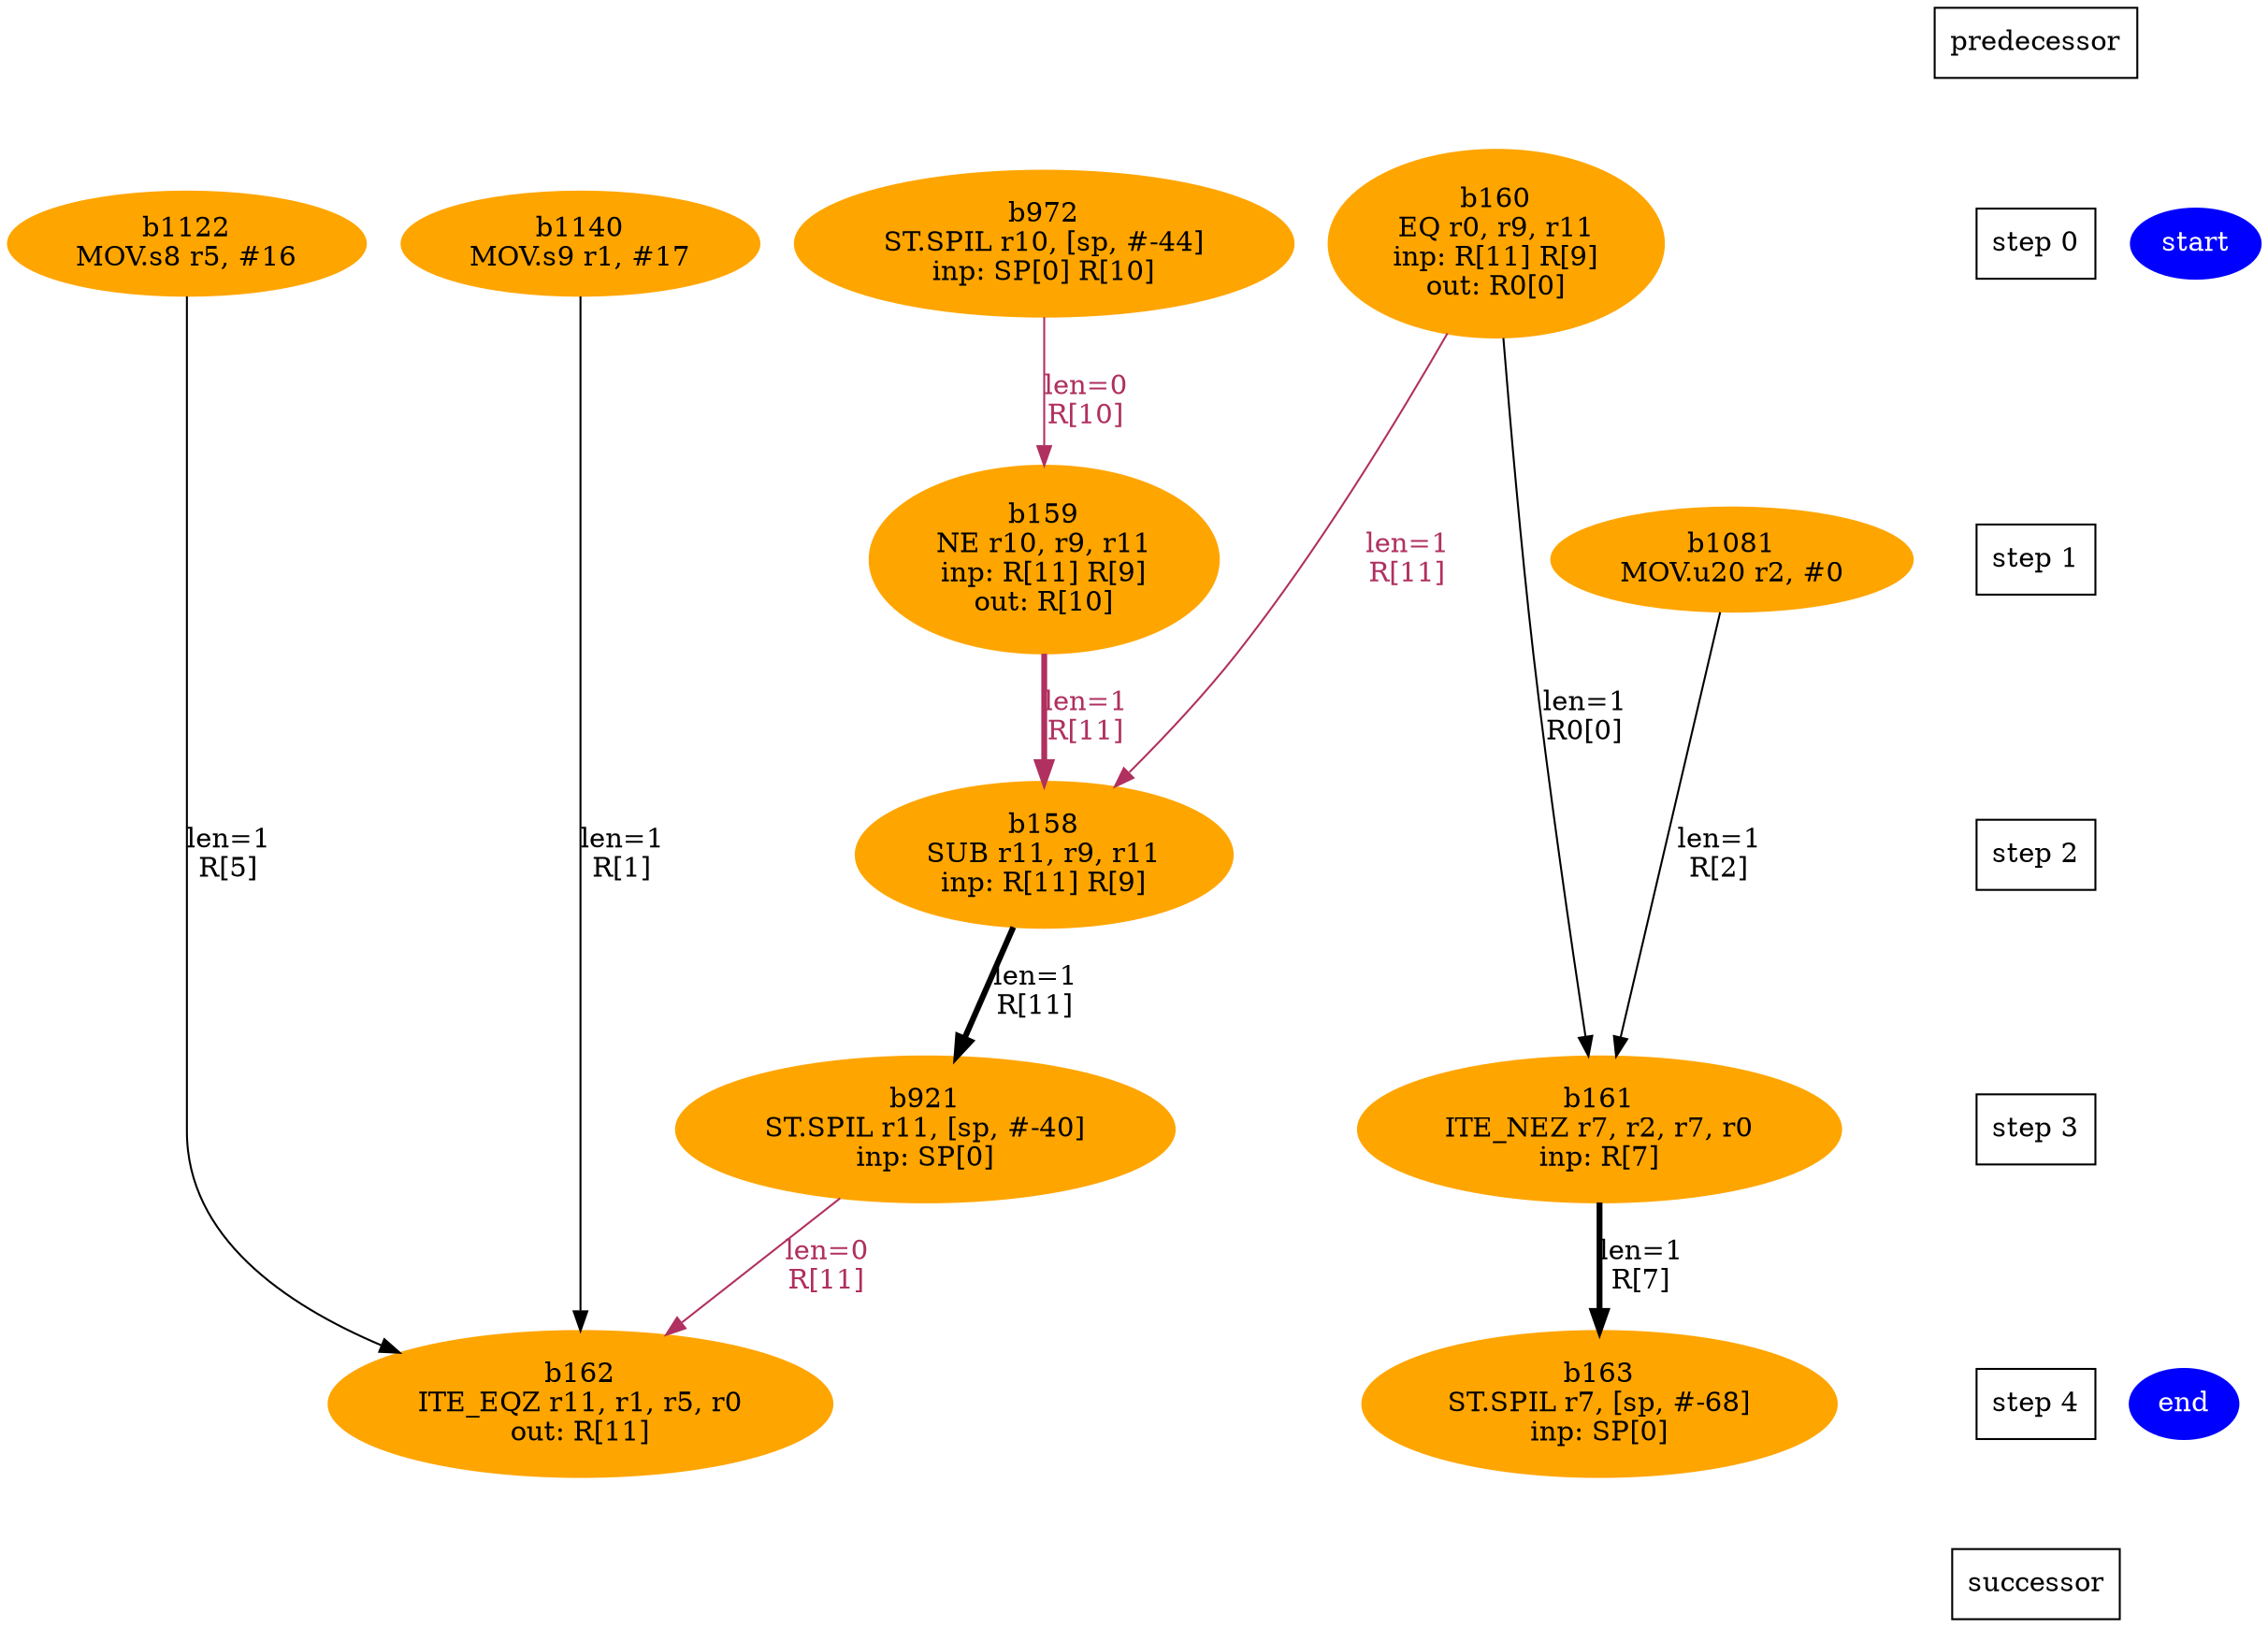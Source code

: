 digraph N {
 b158[color=orange,fontcolor=black,style=filled,label="b158\nSUB r11, r9, r11\ninp: R[11] R[9]"];  {rank=same; S2;  b158;}
 b159[color=orange,fontcolor=black,style=filled,label="b159\nNE r10, r9, r11\ninp: R[11] R[9]\nout: R[10]"];  {rank=same; S1;  b159;}
 b160[color=orange,fontcolor=black,style=filled,label="b160\nEQ r0, r9, r11\ninp: R[11] R[9]\nout: R0[0]"];  {rank=same; S0;  b160;}
 b161[color=orange,fontcolor=black,style=filled,label="b161\nITE_NEZ r7, r2, r7, r0\ninp: R[7]"];  {rank=same; S3;  b161;}
 b162[color=orange,fontcolor=black,style=filled,label="b162\nITE_EQZ r11, r1, r5, r0\nout: R[11]"];  {rank=same; S4;  b162;}
 b163[color=orange,fontcolor=black,style=filled,label="b163\nST.SPIL r7, [sp, #-68]\ninp: SP[0]"];  {rank=same; S4;  b163;}
 b1081[color=orange,fontcolor=black,style=filled,label="b1081\nMOV.u20 r2, #0"];  {rank=same; S1;  b1081;}
 b1122[color=orange,fontcolor=black,style=filled,label="b1122\nMOV.s8 r5, #16"];  {rank=same; S0;  b1122;}
 b1140[color=orange,fontcolor=black,style=filled,label="b1140\nMOV.s9 r1, #17"];  {rank=same; S0;  b1140;}
 b921[color=orange,fontcolor=black,style=filled,label="b921\nST.SPIL r11, [sp, #-40]\ninp: SP[0]"];  {rank=same; S3;  b921;}
 b972[color=orange,fontcolor=black,style=filled,label="b972\nST.SPIL r10, [sp, #-44]\ninp: SP[0] R[10]"];  {rank=same; S0;  b972;}
 start [color=blue,fontcolor=white,style=filled,label="start"];  {rank=same; S0;  start;}
 end [color=blue,fontcolor=white,style=filled,label="end"];  {rank=same; S4;  end;}
   b158 -> b921 [color=black,fontcolor=black,penwidth=3,label="len=1\nR[11]",weight=1000];
   b159 -> b158 [color=maroon,fontcolor=maroon,penwidth=3,label="len=1\nR[11]",weight=1000];
   b160 -> b158 [color=maroon,fontcolor=maroon,label="len=1\nR[11]",weight=1000];
   b160 -> b161 [color=black,fontcolor=black,label="len=1\nR0[0]",weight=1000];
   b161 -> b163 [color=black,fontcolor=black,penwidth=3,label="len=1\nR[7]",weight=1000];
   b1081 -> b161 [color=black,fontcolor=black,label="len=1\nR[2]",weight=1000];
   b1122 -> b162 [color=black,fontcolor=black,label="len=1\nR[5]",weight=1000];
   b1140 -> b162 [color=black,fontcolor=black,label="len=1\nR[1]",weight=1000];
   b921 -> b162 [color=maroon,fontcolor=maroon,label="len=0\nR[11]",weight=1000];
   b972 -> b159 [color=maroon,fontcolor=maroon,label="len=0\nR[10]",weight=1000];
  Sm1 [label="predecessor",shape=box];
  S0 [label="step 0",shape=box];
  Sm1 -> S0[style=invis,weight=9000];
  S1 [label="step 1",shape=box];
  S0 -> S1[style=invis,weight=9000];
  S2 [label="step 2",shape=box];
  S1 -> S2[style=invis,weight=9000];
  S3 [label="step 3",shape=box];
  S2 -> S3[style=invis,weight=9000];
  S4 [label="step 4",shape=box];
  S3 -> S4[style=invis,weight=9000];
  S5 [label="successor",shape=box];
  S4 -> S5[style=invis,weight=9000];
}
